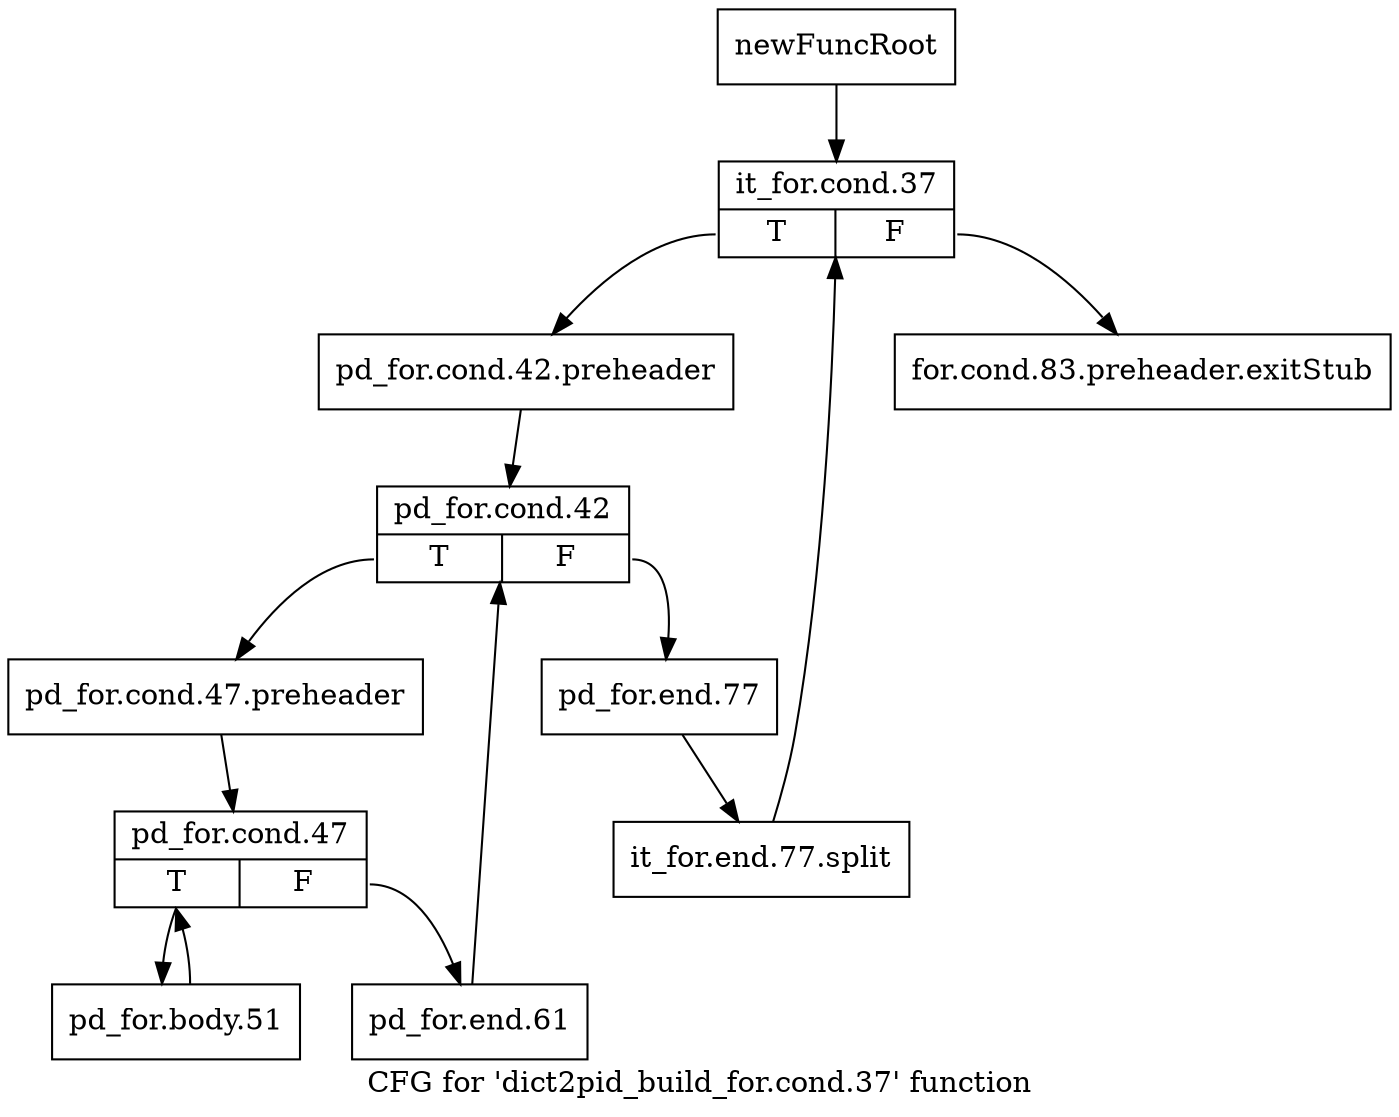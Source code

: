 digraph "CFG for 'dict2pid_build_for.cond.37' function" {
	label="CFG for 'dict2pid_build_for.cond.37' function";

	Node0x11a2df0 [shape=record,label="{newFuncRoot}"];
	Node0x11a2df0 -> Node0x11a2e90;
	Node0x11a2e40 [shape=record,label="{for.cond.83.preheader.exitStub}"];
	Node0x11a2e90 [shape=record,label="{it_for.cond.37|{<s0>T|<s1>F}}"];
	Node0x11a2e90:s0 -> Node0x11a2ee0;
	Node0x11a2e90:s1 -> Node0x11a2e40;
	Node0x11a2ee0 [shape=record,label="{pd_for.cond.42.preheader}"];
	Node0x11a2ee0 -> Node0x11a2f30;
	Node0x11a2f30 [shape=record,label="{pd_for.cond.42|{<s0>T|<s1>F}}"];
	Node0x11a2f30:s0 -> Node0x11a2fd0;
	Node0x11a2f30:s1 -> Node0x11a2f80;
	Node0x11a2f80 [shape=record,label="{pd_for.end.77}"];
	Node0x11a2f80 -> Node0x14e9420;
	Node0x14e9420 [shape=record,label="{it_for.end.77.split}"];
	Node0x14e9420 -> Node0x11a2e90;
	Node0x11a2fd0 [shape=record,label="{pd_for.cond.47.preheader}"];
	Node0x11a2fd0 -> Node0x11a3020;
	Node0x11a3020 [shape=record,label="{pd_for.cond.47|{<s0>T|<s1>F}}"];
	Node0x11a3020:s0 -> Node0x11a30c0;
	Node0x11a3020:s1 -> Node0x11a3070;
	Node0x11a3070 [shape=record,label="{pd_for.end.61}"];
	Node0x11a3070 -> Node0x11a2f30;
	Node0x11a30c0 [shape=record,label="{pd_for.body.51}"];
	Node0x11a30c0 -> Node0x11a3020;
}
